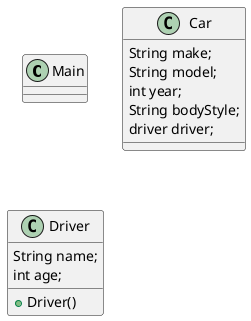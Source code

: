 @startuml
'https://plantuml.com/object-diagram

class Main

class Car
Car : String make;
Car : String model;
Car : int year;
Car : String bodyStyle;
Car : driver driver;

class Driver
Driver : String name;
Driver : int age;
Driver : + Driver()



@enduml
